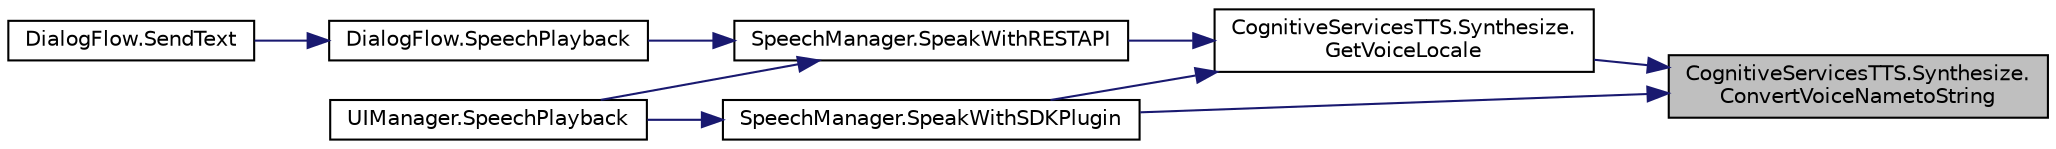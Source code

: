 digraph "CognitiveServicesTTS.Synthesize.ConvertVoiceNametoString"
{
 // LATEX_PDF_SIZE
  edge [fontname="Helvetica",fontsize="10",labelfontname="Helvetica",labelfontsize="10"];
  node [fontname="Helvetica",fontsize="10",shape=record];
  rankdir="RL";
  Node1 [label="CognitiveServicesTTS.Synthesize.\lConvertVoiceNametoString",height=0.2,width=0.4,color="black", fillcolor="grey75", style="filled", fontcolor="black",tooltip="Converts a specific VoioceName enum option into its string counterpart as expected by the API when bu..."];
  Node1 -> Node2 [dir="back",color="midnightblue",fontsize="10",style="solid",fontname="Helvetica"];
  Node2 [label="CognitiveServicesTTS.Synthesize.\lGetVoiceLocale",height=0.2,width=0.4,color="black", fillcolor="white", style="filled",URL="$class_cognitive_services_t_t_s_1_1_synthesize.html#a0c9e0199cc9a2f818a75e2d380b3dc8d",tooltip=" "];
  Node2 -> Node3 [dir="back",color="midnightblue",fontsize="10",style="solid",fontname="Helvetica"];
  Node3 [label="SpeechManager.SpeakWithRESTAPI",height=0.2,width=0.4,color="black", fillcolor="white", style="filled",URL="$class_speech_manager.html#a28ed59cffc74b1ce44a8183d5005e845",tooltip="Converts a text string into synthesized speech using Microsoft Cognitive Services,..."];
  Node3 -> Node4 [dir="back",color="midnightblue",fontsize="10",style="solid",fontname="Helvetica"];
  Node4 [label="UIManager.SpeechPlayback",height=0.2,width=0.4,color="black", fillcolor="white", style="filled",URL="$class_u_i_manager.html#a9497a450300bb36c55b518272dbde471",tooltip=" "];
  Node3 -> Node5 [dir="back",color="midnightblue",fontsize="10",style="solid",fontname="Helvetica"];
  Node5 [label="DialogFlow.SpeechPlayback",height=0.2,width=0.4,color="black", fillcolor="white", style="filled",URL="$class_dialog_flow.html#a39911c564941edd7d8b775c279097838",tooltip=" "];
  Node5 -> Node6 [dir="back",color="midnightblue",fontsize="10",style="solid",fontname="Helvetica"];
  Node6 [label="DialogFlow.SendText",height=0.2,width=0.4,color="black", fillcolor="white", style="filled",URL="$class_dialog_flow.html#aaa4aed666bb64845a05c4507e5b431d7",tooltip=" "];
  Node2 -> Node7 [dir="back",color="midnightblue",fontsize="10",style="solid",fontname="Helvetica"];
  Node7 [label="SpeechManager.SpeakWithSDKPlugin",height=0.2,width=0.4,color="black", fillcolor="white", style="filled",URL="$class_speech_manager.html#af0d648cf1cd3e40dfb5dd1492d5812cf",tooltip=" "];
  Node7 -> Node4 [dir="back",color="midnightblue",fontsize="10",style="solid",fontname="Helvetica"];
  Node1 -> Node7 [dir="back",color="midnightblue",fontsize="10",style="solid",fontname="Helvetica"];
}
